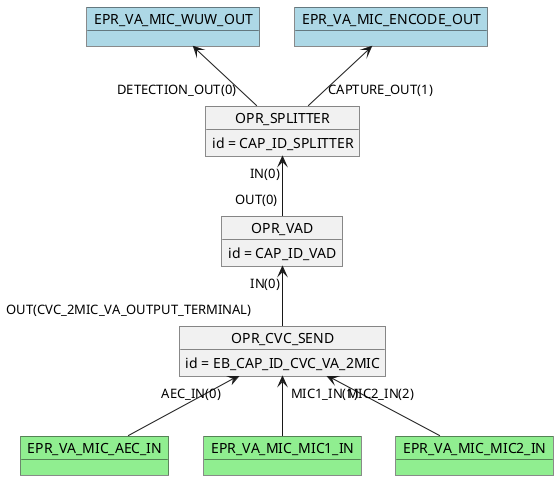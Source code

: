 @startuml

    object OPR_VAD
    OPR_VAD : id = CAP_ID_VAD
    object OPR_SPLITTER
    OPR_SPLITTER : id = CAP_ID_SPLITTER
    object OPR_CVC_SEND
    OPR_CVC_SEND : id = EB_CAP_ID_CVC_VA_2MIC
    OPR_VAD "IN(0)"<-- "OUT(CVC_2MIC_VA_OUTPUT_TERMINAL)" OPR_CVC_SEND
    OPR_SPLITTER "IN(0)"<-- "OUT(0)" OPR_VAD
    object EPR_VA_MIC_AEC_IN #lightgreen
    OPR_CVC_SEND "AEC_IN(0)" <-- EPR_VA_MIC_AEC_IN
    object EPR_VA_MIC_MIC1_IN #lightgreen
    OPR_CVC_SEND "MIC1_IN(1)" <-- EPR_VA_MIC_MIC1_IN
    object EPR_VA_MIC_MIC2_IN #lightgreen
    OPR_CVC_SEND "MIC2_IN(2)" <-- EPR_VA_MIC_MIC2_IN
    object EPR_VA_MIC_WUW_OUT #lightblue
    EPR_VA_MIC_WUW_OUT <-- "DETECTION_OUT(0)" OPR_SPLITTER
    object EPR_VA_MIC_ENCODE_OUT #lightblue
    EPR_VA_MIC_ENCODE_OUT <-- "CAPTURE_OUT(1)" OPR_SPLITTER
@enduml
